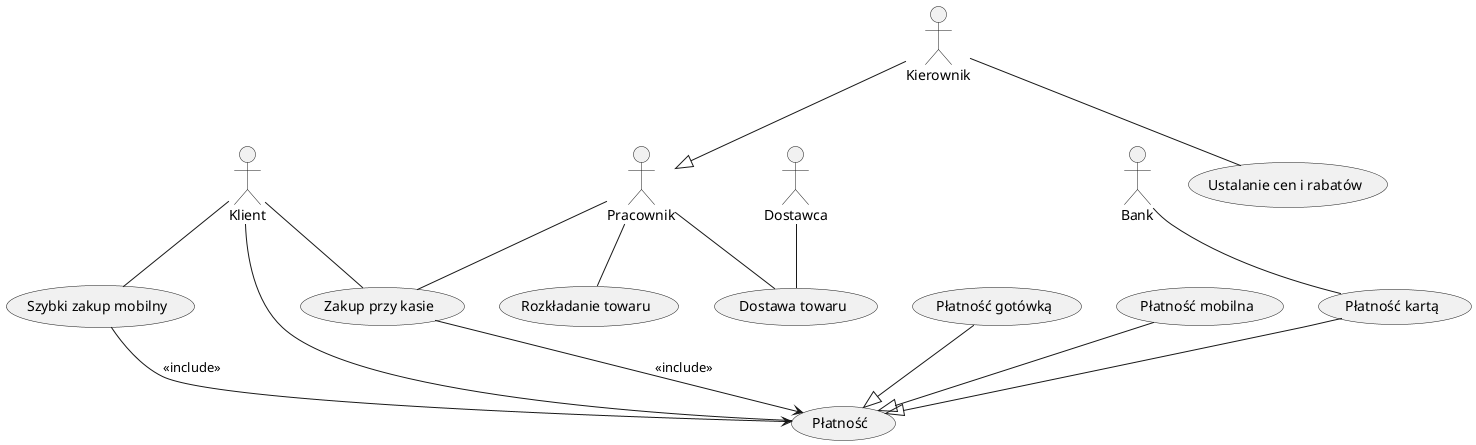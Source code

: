 @startuml

actor Kierownik
actor Pracownik
actor Klient
actor Dostawca
actor Bank 

usecase (Ustalanie cen i rabatów)
usecase (Rozkładanie towaru)
usecase (Szybki zakup mobilny)
usecase (Zakup przy kasie)
usecase (Płatność)
usecase (Płatność kartą)
usecase (Płatność gotówką)
usecase (Płatność mobilna)
usecase (Dostawa towaru)

Kierownik -- (Ustalanie cen i rabatów)
Pracownik -- (Rozkładanie towaru)
Pracownik -- (Zakup przy kasie)
Pracownik -- (Dostawa towaru)
Klient -- (Zakup przy kasie)
Klient -- (Szybki zakup mobilny)
Klient -- (Płatność)
(Zakup przy kasie) --> (Płatność) : <<include>>
(Szybki zakup mobilny) --> (Płatność) : <<include>>
Dostawca -- (Dostawa towaru)
Bank -- (Płatność kartą)

(Płatność kartą) --|> (Płatność)
(Płatność gotówką) --|> (Płatność)
(Płatność mobilna) --|> (Płatność)
Kierownik --|> Pracownik

@enduml